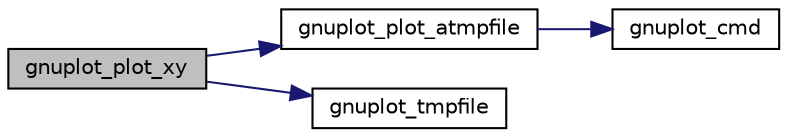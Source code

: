digraph "gnuplot_plot_xy"
{
 // LATEX_PDF_SIZE
  edge [fontname="Helvetica",fontsize="10",labelfontname="Helvetica",labelfontsize="10"];
  node [fontname="Helvetica",fontsize="10",shape=record];
  rankdir="LR";
  Node1 [label="gnuplot_plot_xy",height=0.2,width=0.4,color="black", fillcolor="grey75", style="filled", fontcolor="black",tooltip="Plot a 2d graph from a list of points."];
  Node1 -> Node2 [color="midnightblue",fontsize="10",style="solid",fontname="Helvetica"];
  Node2 [label="gnuplot_plot_atmpfile",height=0.2,width=0.4,color="black", fillcolor="white", style="filled",URL="$gnuplot__i_8c.html#af0ef8c4e1526d98455a6e5dd71a96c15",tooltip=" "];
  Node2 -> Node3 [color="midnightblue",fontsize="10",style="solid",fontname="Helvetica"];
  Node3 [label="gnuplot_cmd",height=0.2,width=0.4,color="black", fillcolor="white", style="filled",URL="$gnuplot__i_8c.html#a8c71c6b7a0d957fa9280bf4b984bf43a",tooltip="Sends a command to an active gnuplot session."];
  Node1 -> Node4 [color="midnightblue",fontsize="10",style="solid",fontname="Helvetica"];
  Node4 [label="gnuplot_tmpfile",height=0.2,width=0.4,color="black", fillcolor="white", style="filled",URL="$gnuplot__i_8c.html#a51bd7367a0dc2f09651c6109963641d1",tooltip=" "];
}
